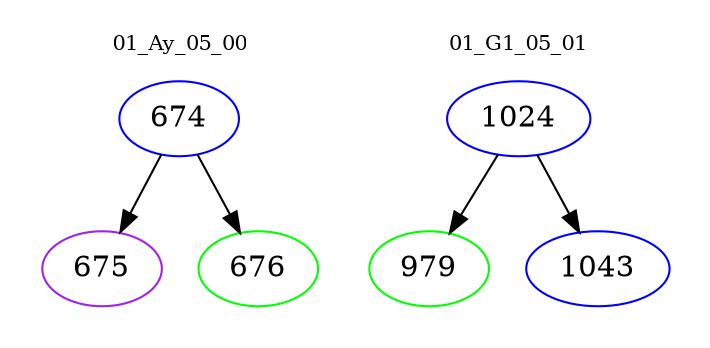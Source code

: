 digraph{
subgraph cluster_0 {
color = white
label = "01_Ay_05_00";
fontsize=10;
T0_674 [label="674", color="blue"]
T0_674 -> T0_675 [color="black"]
T0_675 [label="675", color="purple"]
T0_674 -> T0_676 [color="black"]
T0_676 [label="676", color="green"]
}
subgraph cluster_1 {
color = white
label = "01_G1_05_01";
fontsize=10;
T1_1024 [label="1024", color="blue"]
T1_1024 -> T1_979 [color="black"]
T1_979 [label="979", color="green"]
T1_1024 -> T1_1043 [color="black"]
T1_1043 [label="1043", color="blue"]
}
}

